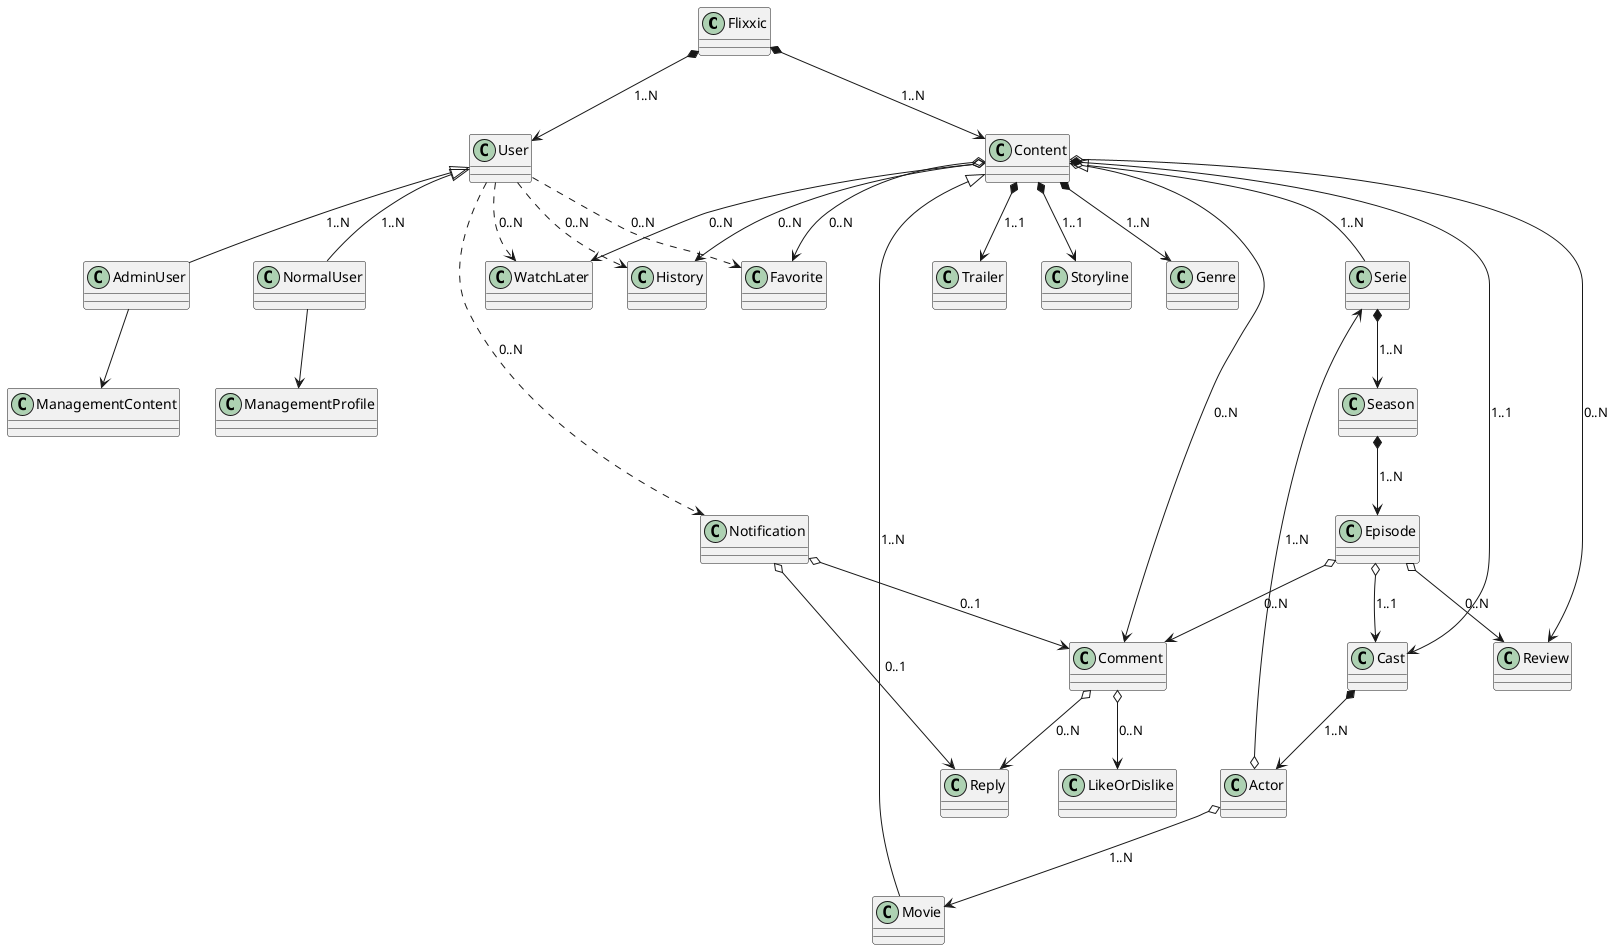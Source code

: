 @startuml domain-model

!define ZERO_TO_ONE 0..1
!define ZERO_TO_MANY 0..N
!define ONE_TO_ONE 1..1
!define ONE_TO_MANY 1..N

' !define createComposition(all, part, cardinality) all *--> part: cardinality
' createComposition(User, ManagementProfile, ONE_TO_MANY)

Flixxic *--> User: ONE_TO_MANY
Flixxic *--> Content: ONE_TO_MANY

User <|-- NormalUser: ONE_TO_MANY
User <|-- AdminUser: ONE_TO_MANY

NormalUser --> ManagementProfile
AdminUser --> ManagementContent

Content <|-- Movie: ONE_TO_MANY
Content <|-- Serie: ONE_TO_MANY
Content *--> Cast: ONE_TO_ONE
Content o--> Comment: ZERO_TO_MANY
Content *--> Trailer: ONE_TO_ONE
Content *--> Storyline: ONE_TO_ONE
Content *--> Genre: ONE_TO_MANY
Content o--> Review: ZERO_TO_MANY
Content o--> Favorite: ZERO_TO_MANY
Content o--> WatchLater: ZERO_TO_MANY
Content o--> History: ZERO_TO_MANY

Cast *--> Actor: ONE_TO_MANY

Actor o--> Movie: ONE_TO_MANY
Actor o--> Serie: ONE_TO_MANY

Serie *--> Season: ONE_TO_MANY

Season *--> Episode: ONE_TO_MANY

Episode o--> Comment: ZERO_TO_MANY
Episode o--> Review: ZERO_TO_MANY
Episode o--> Cast: ONE_TO_ONE

Comment o--> Reply: ZERO_TO_MANY
Comment o--> LikeOrDislike: ZERO_TO_MANY

User ..> Notification: ZERO_TO_MANY
User ..> Favorite: ZERO_TO_MANY
User ..> WatchLater: ZERO_TO_MANY
User ..> History: ZERO_TO_MANY

Notification o--> Comment: ZERO_TO_ONE
Notification o--> Reply: ZERO_TO_ONE


@enduml